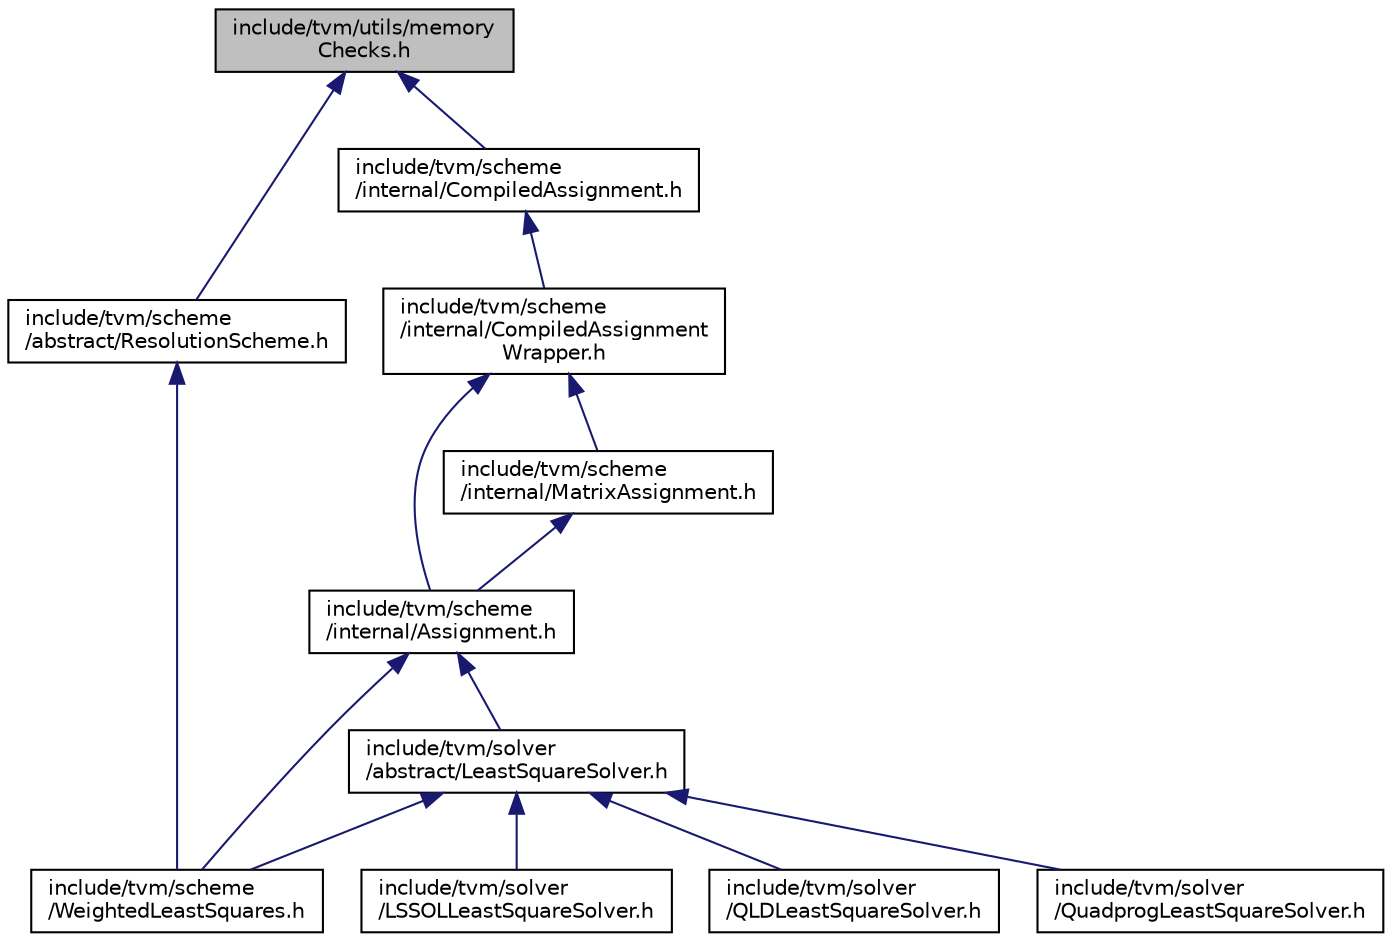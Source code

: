 digraph "include/tvm/utils/memoryChecks.h"
{
  edge [fontname="Helvetica",fontsize="10",labelfontname="Helvetica",labelfontsize="10"];
  node [fontname="Helvetica",fontsize="10",shape=record];
  Node3 [label="include/tvm/utils/memory\lChecks.h",height=0.2,width=0.4,color="black", fillcolor="grey75", style="filled", fontcolor="black"];
  Node3 -> Node4 [dir="back",color="midnightblue",fontsize="10",style="solid",fontname="Helvetica"];
  Node4 [label="include/tvm/scheme\l/abstract/ResolutionScheme.h",height=0.2,width=0.4,color="black", fillcolor="white", style="filled",URL="$ResolutionScheme_8h.html"];
  Node4 -> Node5 [dir="back",color="midnightblue",fontsize="10",style="solid",fontname="Helvetica"];
  Node5 [label="include/tvm/scheme\l/WeightedLeastSquares.h",height=0.2,width=0.4,color="black", fillcolor="white", style="filled",URL="$WeightedLeastSquares_8h.html"];
  Node3 -> Node6 [dir="back",color="midnightblue",fontsize="10",style="solid",fontname="Helvetica"];
  Node6 [label="include/tvm/scheme\l/internal/CompiledAssignment.h",height=0.2,width=0.4,color="black", fillcolor="white", style="filled",URL="$CompiledAssignment_8h.html"];
  Node6 -> Node7 [dir="back",color="midnightblue",fontsize="10",style="solid",fontname="Helvetica"];
  Node7 [label="include/tvm/scheme\l/internal/CompiledAssignment\lWrapper.h",height=0.2,width=0.4,color="black", fillcolor="white", style="filled",URL="$CompiledAssignmentWrapper_8h.html"];
  Node7 -> Node8 [dir="back",color="midnightblue",fontsize="10",style="solid",fontname="Helvetica"];
  Node8 [label="include/tvm/scheme\l/internal/Assignment.h",height=0.2,width=0.4,color="black", fillcolor="white", style="filled",URL="$Assignment_8h.html"];
  Node8 -> Node5 [dir="back",color="midnightblue",fontsize="10",style="solid",fontname="Helvetica"];
  Node8 -> Node9 [dir="back",color="midnightblue",fontsize="10",style="solid",fontname="Helvetica"];
  Node9 [label="include/tvm/solver\l/abstract/LeastSquareSolver.h",height=0.2,width=0.4,color="black", fillcolor="white", style="filled",URL="$LeastSquareSolver_8h.html"];
  Node9 -> Node5 [dir="back",color="midnightblue",fontsize="10",style="solid",fontname="Helvetica"];
  Node9 -> Node10 [dir="back",color="midnightblue",fontsize="10",style="solid",fontname="Helvetica"];
  Node10 [label="include/tvm/solver\l/LSSOLLeastSquareSolver.h",height=0.2,width=0.4,color="black", fillcolor="white", style="filled",URL="$LSSOLLeastSquareSolver_8h.html"];
  Node9 -> Node11 [dir="back",color="midnightblue",fontsize="10",style="solid",fontname="Helvetica"];
  Node11 [label="include/tvm/solver\l/QLDLeastSquareSolver.h",height=0.2,width=0.4,color="black", fillcolor="white", style="filled",URL="$QLDLeastSquareSolver_8h.html"];
  Node9 -> Node12 [dir="back",color="midnightblue",fontsize="10",style="solid",fontname="Helvetica"];
  Node12 [label="include/tvm/solver\l/QuadprogLeastSquareSolver.h",height=0.2,width=0.4,color="black", fillcolor="white", style="filled",URL="$QuadprogLeastSquareSolver_8h.html"];
  Node7 -> Node13 [dir="back",color="midnightblue",fontsize="10",style="solid",fontname="Helvetica"];
  Node13 [label="include/tvm/scheme\l/internal/MatrixAssignment.h",height=0.2,width=0.4,color="black", fillcolor="white", style="filled",URL="$MatrixAssignment_8h.html"];
  Node13 -> Node8 [dir="back",color="midnightblue",fontsize="10",style="solid",fontname="Helvetica"];
}
